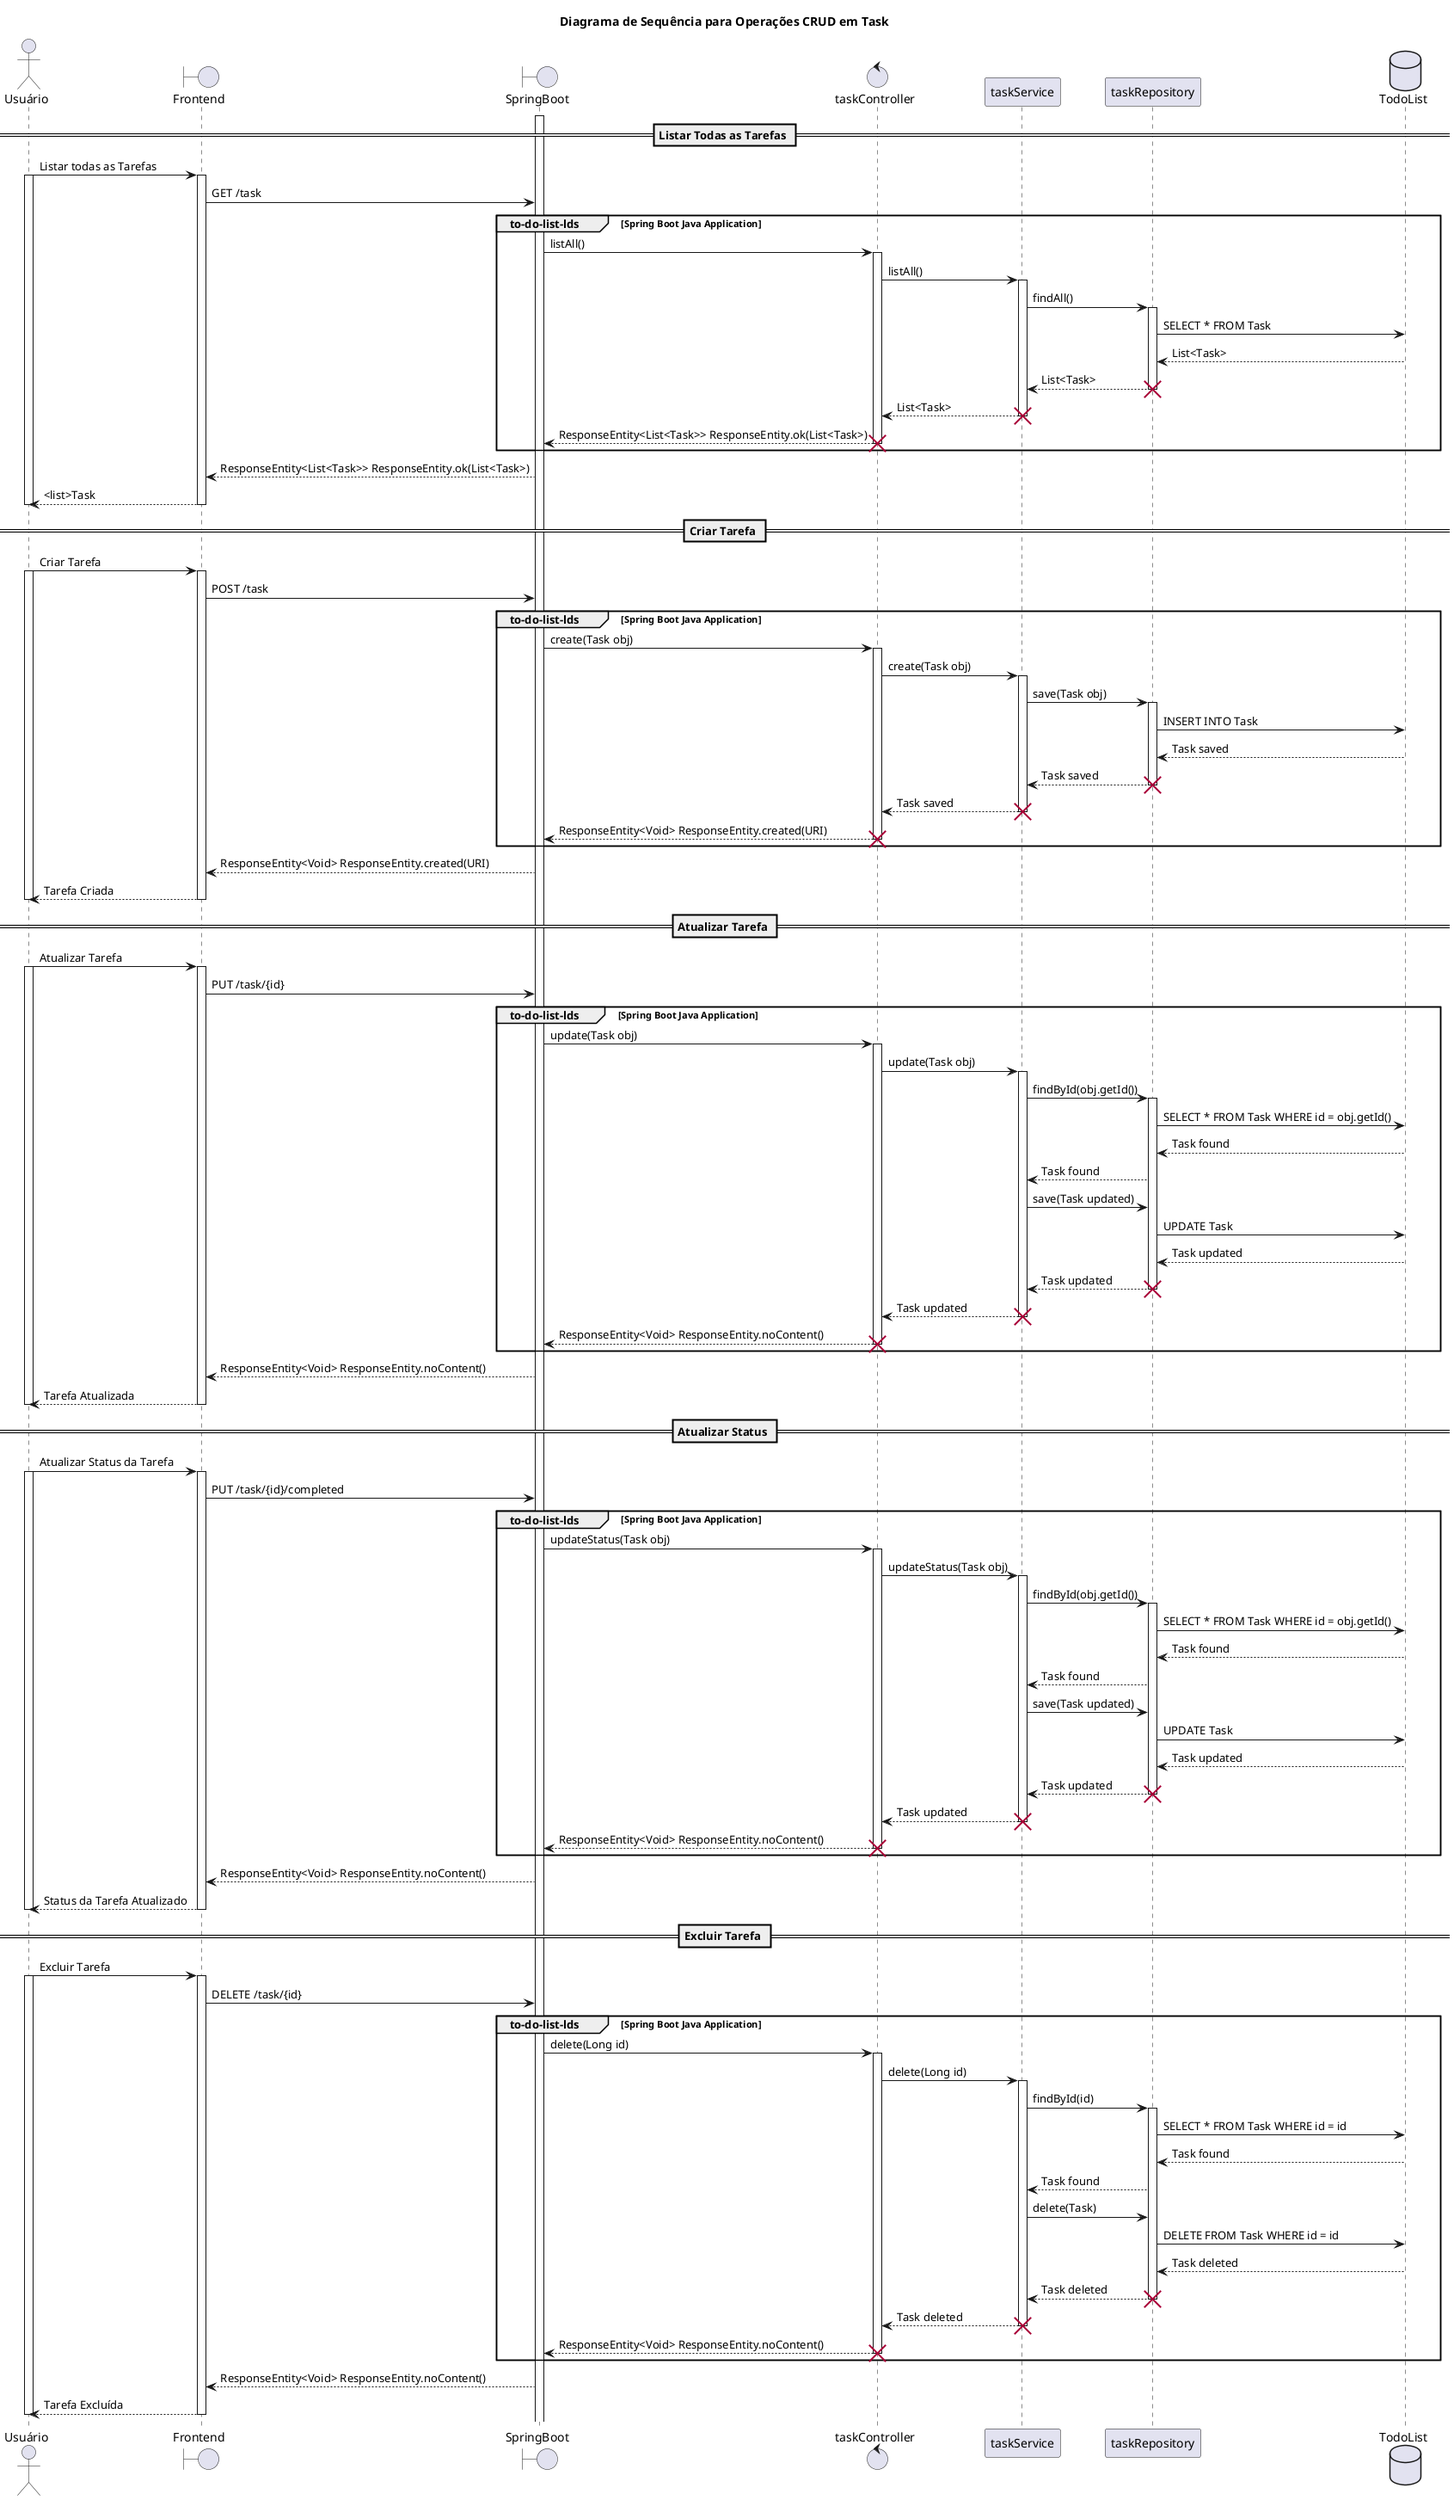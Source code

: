 @startuml
title Diagrama de Sequência para Operações CRUD em Task

actor Usuário
Boundary Frontend
Boundary SpringBoot
Control taskController
Participant taskService
Participant taskRepository
Database TodoList

activate SpringBoot

== Listar Todas as Tarefas ==
Usuário -> Frontend: Listar todas as Tarefas
activate Usuário
activate Frontend
Frontend -> SpringBoot: GET /task
group to-do-list-lds [Spring Boot Java Application]
SpringBoot -> taskController: listAll()
activate taskController
taskController -> taskService: listAll()
activate taskService
taskService -> taskRepository: findAll()
activate taskRepository
taskRepository -> TodoList: SELECT * FROM Task
TodoList --> taskRepository: List<Task>
taskRepository --> taskService: List<Task>
destroy taskRepository
taskService --> taskController: List<Task>
destroy taskService
taskController --> SpringBoot: ResponseEntity<List<Task>> ResponseEntity.ok(List<Task>)
destroy taskController
end
SpringBoot --> Frontend: ResponseEntity<List<Task>> ResponseEntity.ok(List<Task>)
Frontend --> Usuário: <list>Task
deactivate Frontend
deactivate Usuário

== Criar Tarefa ==
Usuário -> Frontend: Criar Tarefa
activate Usuário
activate Frontend
Frontend -> SpringBoot: POST /task
group to-do-list-lds [Spring Boot Java Application]
SpringBoot -> taskController: create(Task obj)
activate taskController
taskController -> taskService: create(Task obj)
activate taskService
taskService -> taskRepository: save(Task obj)
activate taskRepository
taskRepository -> TodoList: INSERT INTO Task
TodoList --> taskRepository: Task saved
taskRepository --> taskService: Task saved
destroy taskRepository
taskService --> taskController: Task saved
destroy taskService
taskController --> SpringBoot: ResponseEntity<Void> ResponseEntity.created(URI)
destroy taskController
end
SpringBoot --> Frontend: ResponseEntity<Void> ResponseEntity.created(URI)
Frontend --> Usuário: Tarefa Criada
deactivate Frontend
deactivate Usuário

== Atualizar Tarefa ==
Usuário -> Frontend: Atualizar Tarefa
activate Usuário
activate Frontend
Frontend -> SpringBoot: PUT /task/{id}
group to-do-list-lds[Spring Boot Java Application]
SpringBoot -> taskController: update(Task obj)
activate taskController
taskController -> taskService: update(Task obj)
activate taskService
taskService -> taskRepository: findById(obj.getId())
activate taskRepository
taskRepository -> TodoList: SELECT * FROM Task WHERE id = obj.getId()
TodoList --> taskRepository: Task found
taskRepository --> taskService: Task found
taskService -> taskRepository: save(Task updated)
taskRepository -> TodoList: UPDATE Task
TodoList --> taskRepository: Task updated
taskRepository --> taskService: Task updated
destroy taskRepository
taskService --> taskController: Task updated
destroy taskService
taskController --> SpringBoot: ResponseEntity<Void> ResponseEntity.noContent()
destroy taskController
end
SpringBoot --> Frontend: ResponseEntity<Void> ResponseEntity.noContent()
Frontend --> Usuário: Tarefa Atualizada
deactivate Frontend
deactivate Usuário

== Atualizar Status ==
Usuário -> Frontend: Atualizar Status da Tarefa
activate Usuário
activate Frontend
Frontend -> SpringBoot: PUT /task/{id}/completed
group to-do-list-lds [Spring Boot Java Application]
SpringBoot -> taskController: updateStatus(Task obj)
activate taskController
taskController -> taskService: updateStatus(Task obj)
activate taskService
taskService -> taskRepository: findById(obj.getId())
activate taskRepository
taskRepository -> TodoList: SELECT * FROM Task WHERE id = obj.getId()
TodoList --> taskRepository: Task found
taskRepository --> taskService: Task found
taskService -> taskRepository: save(Task updated)
taskRepository -> TodoList: UPDATE Task
TodoList --> taskRepository: Task updated
taskRepository --> taskService: Task updated
destroy taskRepository
taskService --> taskController: Task updated
destroy taskService
taskController --> SpringBoot: ResponseEntity<Void> ResponseEntity.noContent()
destroy taskController
end
SpringBoot --> Frontend: ResponseEntity<Void> ResponseEntity.noContent()
Frontend --> Usuário: Status da Tarefa Atualizado
deactivate Frontend
deactivate Usuário

== Excluir Tarefa ==
Usuário -> Frontend: Excluir Tarefa
activate Usuário
activate Frontend
Frontend -> SpringBoot: DELETE /task/{id}
group to-do-list-lds [Spring Boot Java Application]
SpringBoot -> taskController: delete(Long id)
activate taskController
taskController -> taskService: delete(Long id)
activate taskService
taskService -> taskRepository: findById(id)
activate taskRepository
taskRepository -> TodoList: SELECT * FROM Task WHERE id = id
TodoList --> taskRepository: Task found
taskRepository --> taskService: Task found
taskService -> taskRepository: delete(Task)
taskRepository -> TodoList: DELETE FROM Task WHERE id = id
TodoList --> taskRepository: Task deleted
taskRepository --> taskService: Task deleted
destroy taskRepository
taskService --> taskController: Task deleted
destroy taskService
taskController --> SpringBoot: ResponseEntity<Void> ResponseEntity.noContent()
destroy taskController
end
SpringBoot --> Frontend: ResponseEntity<Void> ResponseEntity.noContent()
Frontend --> Usuário: Tarefa Excluída
deactivate Frontend
deactivate Usuário
@enduml